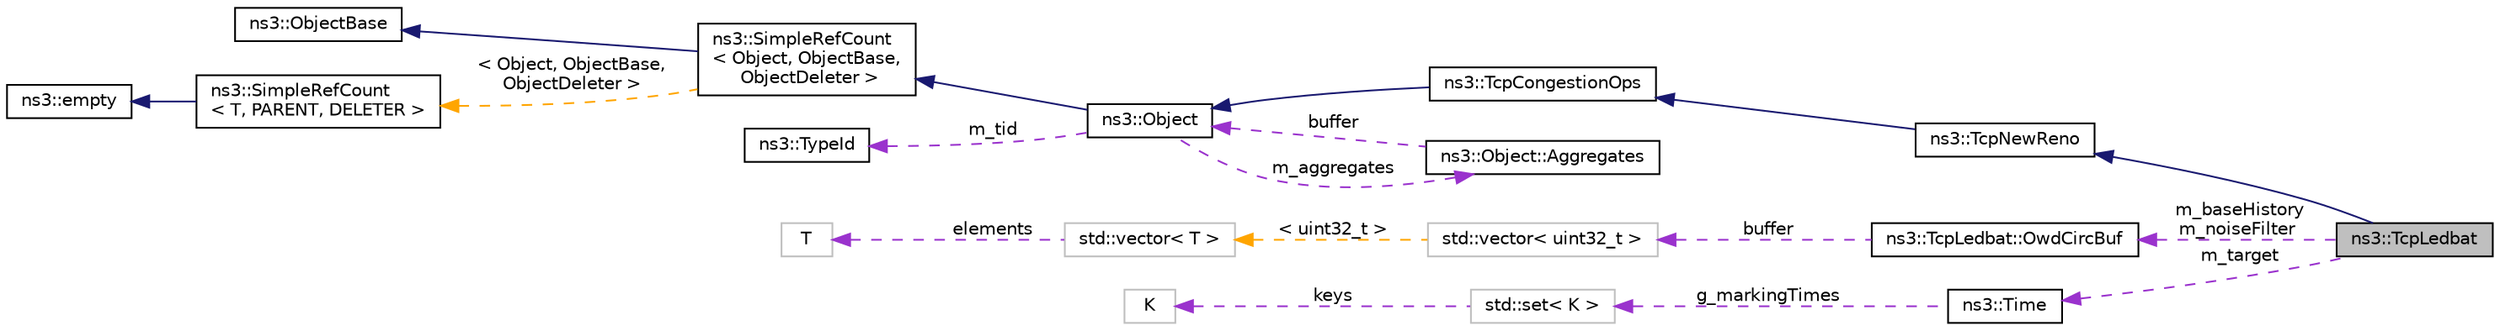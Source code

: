 digraph "ns3::TcpLedbat"
{
 // LATEX_PDF_SIZE
  edge [fontname="Helvetica",fontsize="10",labelfontname="Helvetica",labelfontsize="10"];
  node [fontname="Helvetica",fontsize="10",shape=record];
  rankdir="LR";
  Node1 [label="ns3::TcpLedbat",height=0.2,width=0.4,color="black", fillcolor="grey75", style="filled", fontcolor="black",tooltip="An implementation of LEDBAT."];
  Node2 -> Node1 [dir="back",color="midnightblue",fontsize="10",style="solid",fontname="Helvetica"];
  Node2 [label="ns3::TcpNewReno",height=0.2,width=0.4,color="black", fillcolor="white", style="filled",URL="$classns3_1_1_tcp_new_reno.html",tooltip="The NewReno implementation."];
  Node3 -> Node2 [dir="back",color="midnightblue",fontsize="10",style="solid",fontname="Helvetica"];
  Node3 [label="ns3::TcpCongestionOps",height=0.2,width=0.4,color="black", fillcolor="white", style="filled",URL="$classns3_1_1_tcp_congestion_ops.html",tooltip="Congestion control abstract class."];
  Node4 -> Node3 [dir="back",color="midnightblue",fontsize="10",style="solid",fontname="Helvetica"];
  Node4 [label="ns3::Object",height=0.2,width=0.4,color="black", fillcolor="white", style="filled",URL="$classns3_1_1_object.html",tooltip="A base class which provides memory management and object aggregation."];
  Node5 -> Node4 [dir="back",color="midnightblue",fontsize="10",style="solid",fontname="Helvetica"];
  Node5 [label="ns3::SimpleRefCount\l\< Object, ObjectBase,\l ObjectDeleter \>",height=0.2,width=0.4,color="black", fillcolor="white", style="filled",URL="$classns3_1_1_simple_ref_count.html",tooltip=" "];
  Node6 -> Node5 [dir="back",color="midnightblue",fontsize="10",style="solid",fontname="Helvetica"];
  Node6 [label="ns3::ObjectBase",height=0.2,width=0.4,color="black", fillcolor="white", style="filled",URL="$classns3_1_1_object_base.html",tooltip="Anchor the ns-3 type and attribute system."];
  Node7 -> Node5 [dir="back",color="orange",fontsize="10",style="dashed",label=" \< Object, ObjectBase,\l ObjectDeleter \>" ,fontname="Helvetica"];
  Node7 [label="ns3::SimpleRefCount\l\< T, PARENT, DELETER \>",height=0.2,width=0.4,color="black", fillcolor="white", style="filled",URL="$classns3_1_1_simple_ref_count.html",tooltip="A template-based reference counting class."];
  Node8 -> Node7 [dir="back",color="midnightblue",fontsize="10",style="solid",fontname="Helvetica"];
  Node8 [label="ns3::empty",height=0.2,width=0.4,color="black", fillcolor="white", style="filled",URL="$classns3_1_1empty.html",tooltip="make Callback use a separate empty type"];
  Node9 -> Node4 [dir="back",color="darkorchid3",fontsize="10",style="dashed",label=" m_tid" ,fontname="Helvetica"];
  Node9 [label="ns3::TypeId",height=0.2,width=0.4,color="black", fillcolor="white", style="filled",URL="$classns3_1_1_type_id.html",tooltip="a unique identifier for an interface."];
  Node10 -> Node4 [dir="back",color="darkorchid3",fontsize="10",style="dashed",label=" m_aggregates" ,fontname="Helvetica"];
  Node10 [label="ns3::Object::Aggregates",height=0.2,width=0.4,color="black", fillcolor="white", style="filled",URL="$structns3_1_1_object_1_1_aggregates.html",tooltip="The list of Objects aggregated to this one."];
  Node4 -> Node10 [dir="back",color="darkorchid3",fontsize="10",style="dashed",label=" buffer" ,fontname="Helvetica"];
  Node11 -> Node1 [dir="back",color="darkorchid3",fontsize="10",style="dashed",label=" m_baseHistory\nm_noiseFilter" ,fontname="Helvetica"];
  Node11 [label="ns3::TcpLedbat::OwdCircBuf",height=0.2,width=0.4,color="black", fillcolor="white", style="filled",URL="$structns3_1_1_tcp_ledbat_1_1_owd_circ_buf.html",tooltip="Buffer structure to store delays."];
  Node12 -> Node11 [dir="back",color="darkorchid3",fontsize="10",style="dashed",label=" buffer" ,fontname="Helvetica"];
  Node12 [label="std::vector\< uint32_t \>",height=0.2,width=0.4,color="grey75", fillcolor="white", style="filled",tooltip=" "];
  Node13 -> Node12 [dir="back",color="orange",fontsize="10",style="dashed",label=" \< uint32_t \>" ,fontname="Helvetica"];
  Node13 [label="std::vector\< T \>",height=0.2,width=0.4,color="grey75", fillcolor="white", style="filled",tooltip=" "];
  Node14 -> Node13 [dir="back",color="darkorchid3",fontsize="10",style="dashed",label=" elements" ,fontname="Helvetica"];
  Node14 [label="T",height=0.2,width=0.4,color="grey75", fillcolor="white", style="filled",tooltip=" "];
  Node15 -> Node1 [dir="back",color="darkorchid3",fontsize="10",style="dashed",label=" m_target" ,fontname="Helvetica"];
  Node15 [label="ns3::Time",height=0.2,width=0.4,color="black", fillcolor="white", style="filled",URL="$classns3_1_1_time.html",tooltip="Simulation virtual time values and global simulation resolution."];
  Node16 -> Node15 [dir="back",color="darkorchid3",fontsize="10",style="dashed",label=" g_markingTimes" ,fontname="Helvetica"];
  Node16 [label="std::set\< K \>",height=0.2,width=0.4,color="grey75", fillcolor="white", style="filled",tooltip=" "];
  Node17 -> Node16 [dir="back",color="darkorchid3",fontsize="10",style="dashed",label=" keys" ,fontname="Helvetica"];
  Node17 [label="K",height=0.2,width=0.4,color="grey75", fillcolor="white", style="filled",tooltip=" "];
}
